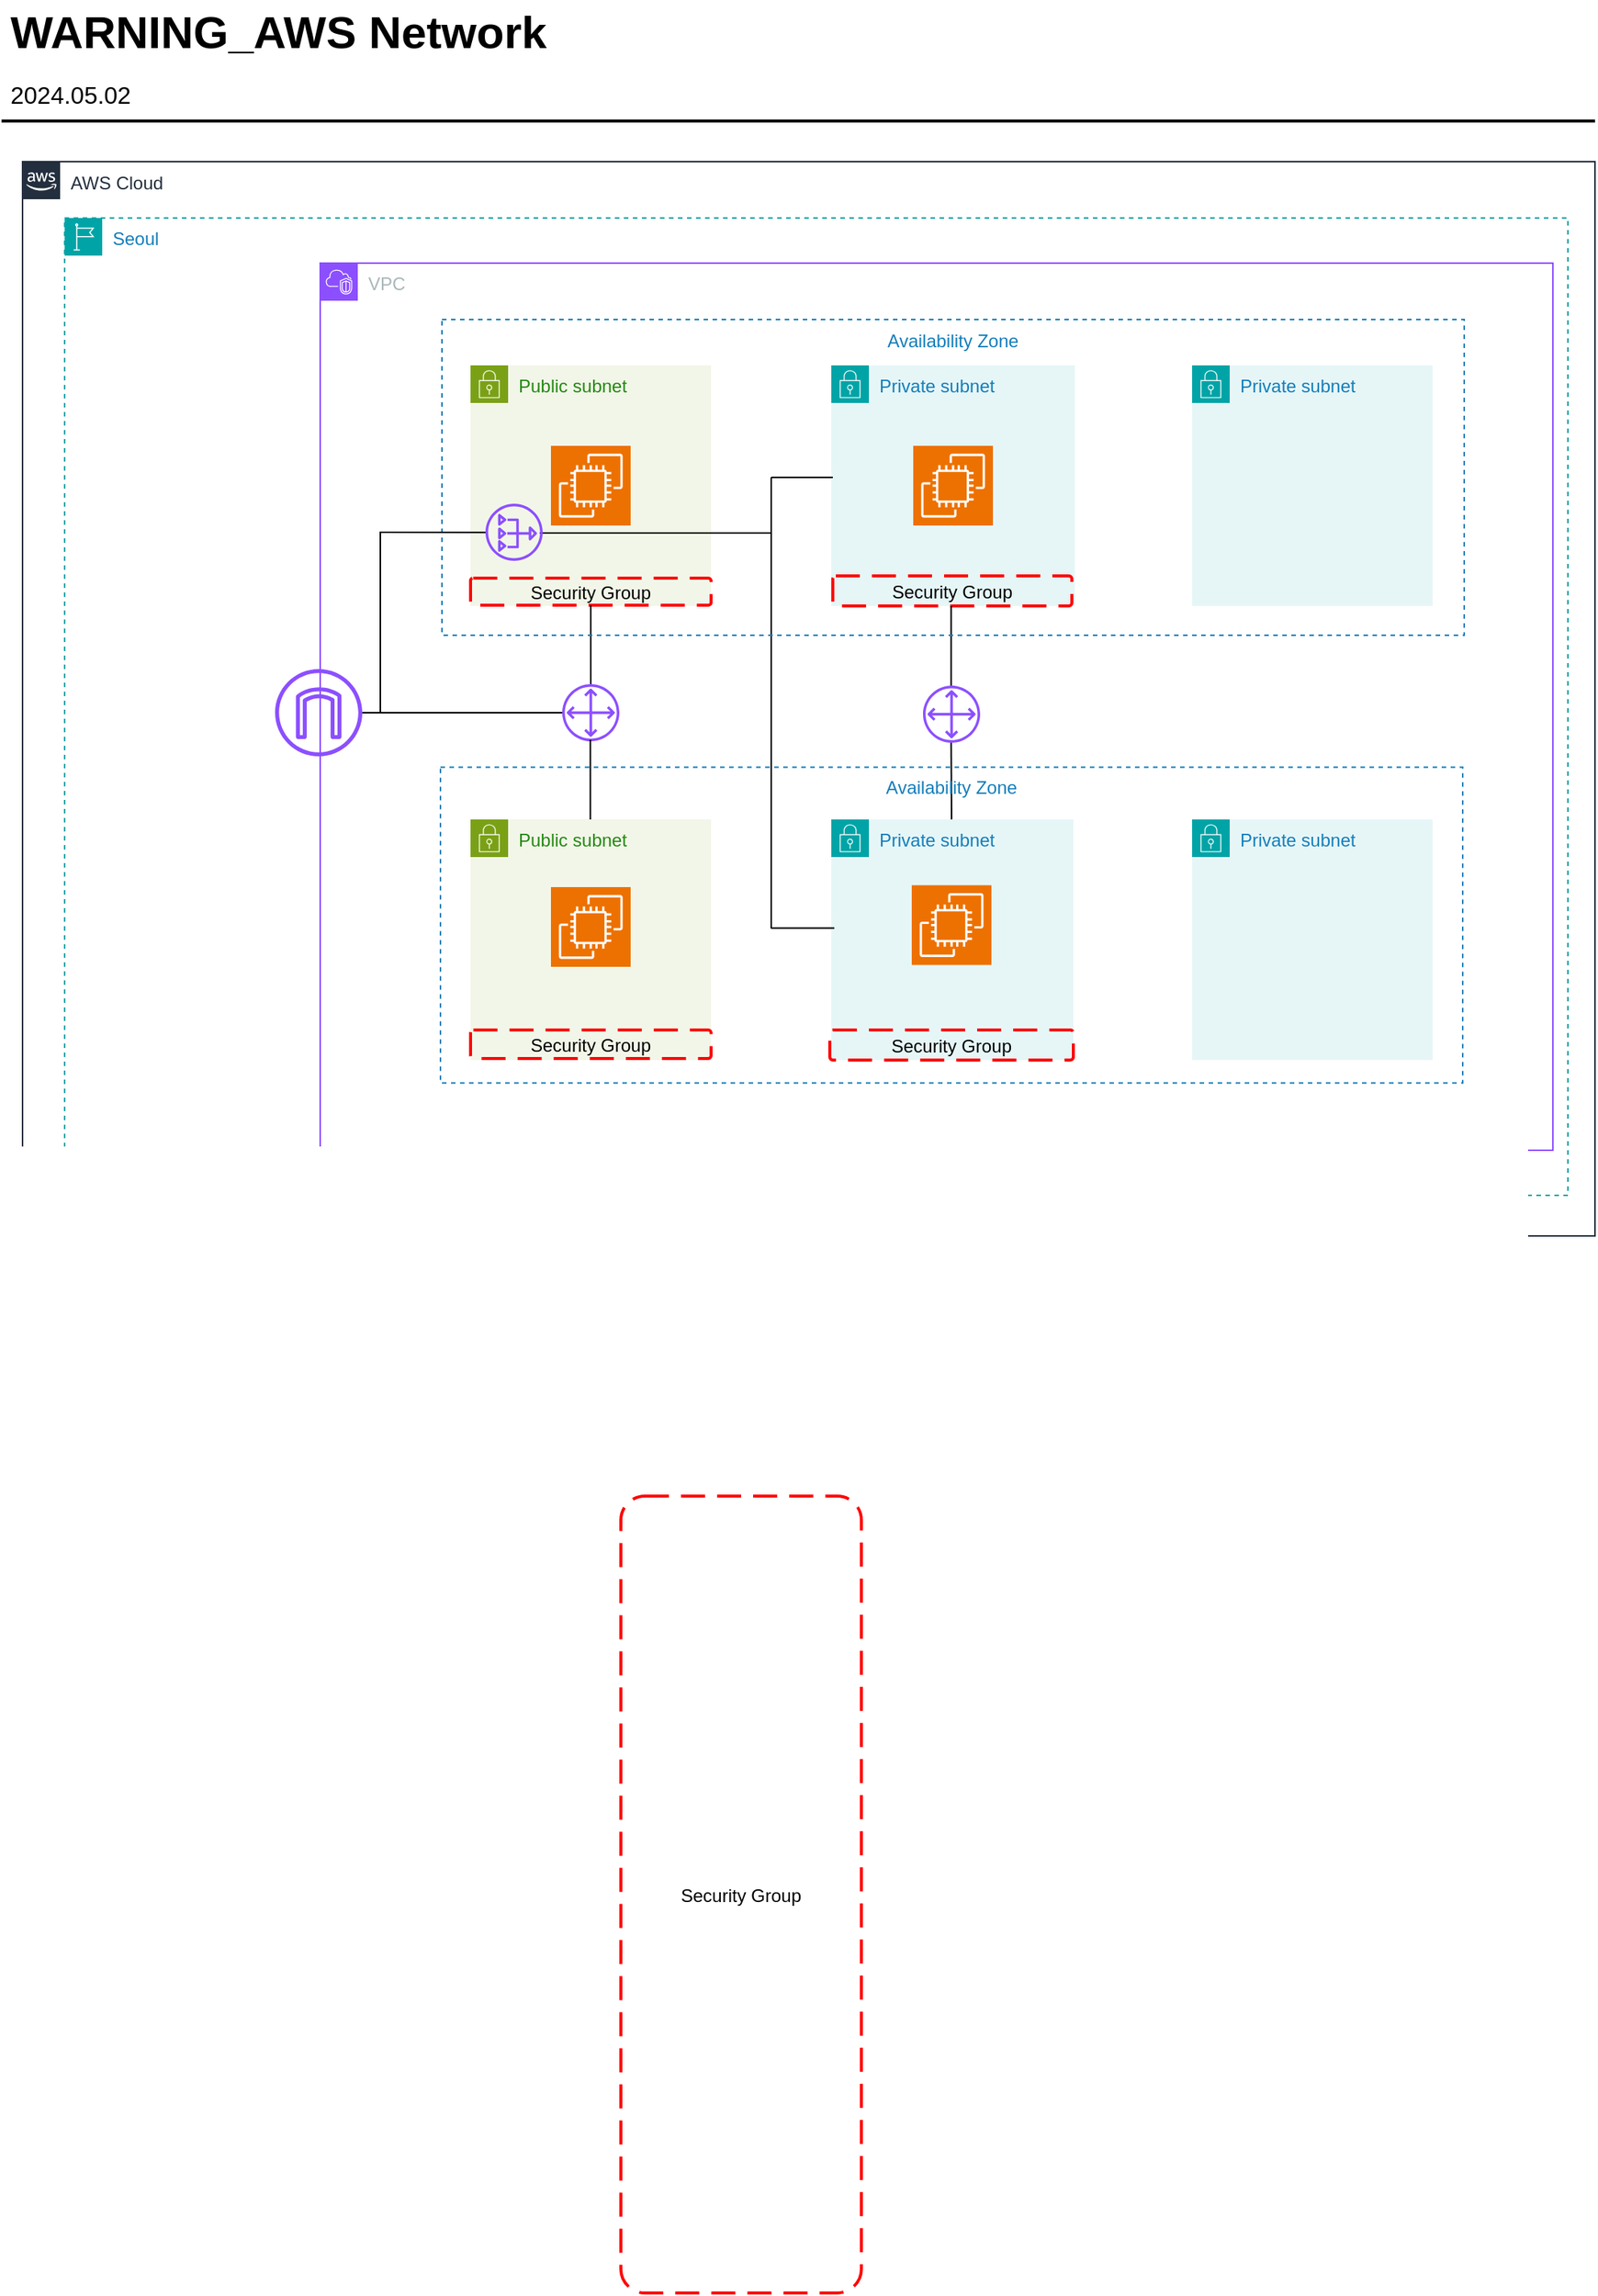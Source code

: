 <mxfile version="24.3.1" type="github">
  <diagram id="Ht1M8jgEwFfnCIfOTk4-" name="Page-1">
    <mxGraphModel dx="1434" dy="790" grid="1" gridSize="10" guides="1" tooltips="1" connect="1" arrows="1" fold="1" page="1" pageScale="1" pageWidth="827" pageHeight="1169" math="0" shadow="0">
      <root>
        <mxCell id="0" />
        <mxCell id="1" parent="0" />
        <mxCell id="4tVBXx3hwd8C4_JNDfFv-1" value="VPC" style="points=[[0,0],[0.25,0],[0.5,0],[0.75,0],[1,0],[1,0.25],[1,0.5],[1,0.75],[1,1],[0.75,1],[0.5,1],[0.25,1],[0,1],[0,0.75],[0,0.5],[0,0.25]];outlineConnect=0;gradientColor=none;html=1;whiteSpace=wrap;fontSize=12;fontStyle=0;container=1;pointerEvents=0;collapsible=0;recursiveResize=0;shape=mxgraph.aws4.group;grIcon=mxgraph.aws4.group_vpc2;strokeColor=#8C4FFF;fillColor=none;verticalAlign=top;align=left;spacingLeft=30;fontColor=#AAB7B8;dashed=0;" vertex="1" parent="1">
          <mxGeometry x="220" y="240" width="820" height="590" as="geometry" />
        </mxCell>
        <mxCell id="4tVBXx3hwd8C4_JNDfFv-3" value="Seoul" style="points=[[0,0],[0.25,0],[0.5,0],[0.75,0],[1,0],[1,0.25],[1,0.5],[1,0.75],[1,1],[0.75,1],[0.5,1],[0.25,1],[0,1],[0,0.75],[0,0.5],[0,0.25]];outlineConnect=0;gradientColor=none;html=1;whiteSpace=wrap;fontSize=12;fontStyle=0;container=1;pointerEvents=0;collapsible=0;recursiveResize=0;shape=mxgraph.aws4.group;grIcon=mxgraph.aws4.group_region;strokeColor=#00A4A6;fillColor=none;verticalAlign=top;align=left;spacingLeft=30;fontColor=#147EBA;dashed=1;" vertex="1" parent="1">
          <mxGeometry x="50" y="210" width="1000" height="650" as="geometry" />
        </mxCell>
        <mxCell id="4tVBXx3hwd8C4_JNDfFv-7" value="Public subnet" style="points=[[0,0],[0.25,0],[0.5,0],[0.75,0],[1,0],[1,0.25],[1,0.5],[1,0.75],[1,1],[0.75,1],[0.5,1],[0.25,1],[0,1],[0,0.75],[0,0.5],[0,0.25]];outlineConnect=0;gradientColor=none;html=1;whiteSpace=wrap;fontSize=12;fontStyle=0;container=1;pointerEvents=0;collapsible=0;recursiveResize=0;shape=mxgraph.aws4.group;grIcon=mxgraph.aws4.group_security_group;grStroke=0;strokeColor=#7AA116;fillColor=#F2F6E8;verticalAlign=top;align=left;spacingLeft=30;fontColor=#248814;dashed=0;" vertex="1" parent="4tVBXx3hwd8C4_JNDfFv-3">
          <mxGeometry x="270" y="98" width="160" height="160" as="geometry" />
        </mxCell>
        <mxCell id="UEzPUAAOIrF-is8g5C7q-2" value="AWS Cloud" style="points=[[0,0],[0.25,0],[0.5,0],[0.75,0],[1,0],[1,0.25],[1,0.5],[1,0.75],[1,1],[0.75,1],[0.5,1],[0.25,1],[0,1],[0,0.75],[0,0.5],[0,0.25]];outlineConnect=0;gradientColor=none;html=1;whiteSpace=wrap;fontSize=12;fontStyle=0;shape=mxgraph.aws4.group;grIcon=mxgraph.aws4.group_aws_cloud_alt;strokeColor=#232F3E;fillColor=none;verticalAlign=top;align=left;spacingLeft=30;fontColor=#232F3E;dashed=0;container=1;pointerEvents=0;collapsible=0;recursiveResize=0;" parent="1" vertex="1">
          <mxGeometry x="22" y="172.5" width="1046" height="714.5" as="geometry" />
        </mxCell>
        <mxCell id="4tVBXx3hwd8C4_JNDfFv-86" value="" style="line;strokeWidth=1;html=1;" vertex="1" parent="UEzPUAAOIrF-is8g5C7q-2">
          <mxGeometry x="344" y="242" width="154" height="10" as="geometry" />
        </mxCell>
        <mxCell id="4tVBXx3hwd8C4_JNDfFv-8" value="Private subnet" style="points=[[0,0],[0.25,0],[0.5,0],[0.75,0],[1,0],[1,0.25],[1,0.5],[1,0.75],[1,1],[0.75,1],[0.5,1],[0.25,1],[0,1],[0,0.75],[0,0.5],[0,0.25]];outlineConnect=0;gradientColor=none;html=1;whiteSpace=wrap;fontSize=12;fontStyle=0;container=1;pointerEvents=0;collapsible=0;recursiveResize=0;shape=mxgraph.aws4.group;grIcon=mxgraph.aws4.group_security_group;grStroke=0;strokeColor=#00A4A6;fillColor=#E6F6F7;verticalAlign=top;align=left;spacingLeft=30;fontColor=#147EBA;dashed=0;" vertex="1" parent="UEzPUAAOIrF-is8g5C7q-2">
          <mxGeometry x="538" y="135.5" width="162" height="160" as="geometry" />
        </mxCell>
        <mxCell id="4tVBXx3hwd8C4_JNDfFv-39" value="Security Group" style="rounded=1;arcSize=10;dashed=1;strokeColor=#ff0000;fillColor=none;gradientColor=none;dashPattern=8 4;strokeWidth=2;" vertex="1" parent="4tVBXx3hwd8C4_JNDfFv-8">
          <mxGeometry x="1" y="140" width="159" height="20" as="geometry" />
        </mxCell>
        <mxCell id="4tVBXx3hwd8C4_JNDfFv-11" style="edgeStyle=none;curved=1;rounded=0;orthogonalLoop=1;jettySize=auto;html=1;exitX=0;exitY=0;exitDx=0;exitDy=0;fontSize=12;startSize=8;endSize=8;" edge="1" parent="UEzPUAAOIrF-is8g5C7q-2" source="4tVBXx3hwd8C4_JNDfFv-8" target="4tVBXx3hwd8C4_JNDfFv-8">
          <mxGeometry relative="1" as="geometry" />
        </mxCell>
        <mxCell id="4tVBXx3hwd8C4_JNDfFv-12" value="Private subnet" style="points=[[0,0],[0.25,0],[0.5,0],[0.75,0],[1,0],[1,0.25],[1,0.5],[1,0.75],[1,1],[0.75,1],[0.5,1],[0.25,1],[0,1],[0,0.75],[0,0.5],[0,0.25]];outlineConnect=0;gradientColor=none;html=1;whiteSpace=wrap;fontSize=12;fontStyle=0;container=1;pointerEvents=0;collapsible=0;recursiveResize=0;shape=mxgraph.aws4.group;grIcon=mxgraph.aws4.group_security_group;grStroke=0;strokeColor=#00A4A6;fillColor=#E6F6F7;verticalAlign=top;align=left;spacingLeft=30;fontColor=#147EBA;dashed=0;" vertex="1" parent="UEzPUAAOIrF-is8g5C7q-2">
          <mxGeometry x="778" y="135.5" width="160" height="160" as="geometry" />
        </mxCell>
        <mxCell id="4tVBXx3hwd8C4_JNDfFv-18" value="Public subnet" style="points=[[0,0],[0.25,0],[0.5,0],[0.75,0],[1,0],[1,0.25],[1,0.5],[1,0.75],[1,1],[0.75,1],[0.5,1],[0.25,1],[0,1],[0,0.75],[0,0.5],[0,0.25]];outlineConnect=0;gradientColor=none;html=1;whiteSpace=wrap;fontSize=12;fontStyle=0;container=1;pointerEvents=0;collapsible=0;recursiveResize=0;shape=mxgraph.aws4.group;grIcon=mxgraph.aws4.group_security_group;grStroke=0;strokeColor=#7AA116;fillColor=#F2F6E8;verticalAlign=top;align=left;spacingLeft=30;fontColor=#248814;dashed=0;" vertex="1" parent="UEzPUAAOIrF-is8g5C7q-2">
          <mxGeometry x="298" y="437.5" width="160" height="160" as="geometry" />
        </mxCell>
        <mxCell id="4tVBXx3hwd8C4_JNDfFv-28" value="" style="sketch=0;points=[[0,0,0],[0.25,0,0],[0.5,0,0],[0.75,0,0],[1,0,0],[0,1,0],[0.25,1,0],[0.5,1,0],[0.75,1,0],[1,1,0],[0,0.25,0],[0,0.5,0],[0,0.75,0],[1,0.25,0],[1,0.5,0],[1,0.75,0]];outlineConnect=0;fontColor=#232F3E;fillColor=#ED7100;strokeColor=#ffffff;dashed=0;verticalLabelPosition=bottom;verticalAlign=top;align=center;html=1;fontSize=12;fontStyle=0;aspect=fixed;shape=mxgraph.aws4.resourceIcon;resIcon=mxgraph.aws4.ec2;" vertex="1" parent="4tVBXx3hwd8C4_JNDfFv-18">
          <mxGeometry x="53.5" y="45" width="53" height="53" as="geometry" />
        </mxCell>
        <mxCell id="4tVBXx3hwd8C4_JNDfFv-40" value="Security Group" style="rounded=1;arcSize=10;dashed=1;strokeColor=#ff0000;fillColor=none;gradientColor=none;dashPattern=8 4;strokeWidth=2;" vertex="1" parent="4tVBXx3hwd8C4_JNDfFv-18">
          <mxGeometry y="140" width="160" height="19" as="geometry" />
        </mxCell>
        <mxCell id="4tVBXx3hwd8C4_JNDfFv-19" value="Private subnet" style="points=[[0,0],[0.25,0],[0.5,0],[0.75,0],[1,0],[1,0.25],[1,0.5],[1,0.75],[1,1],[0.75,1],[0.5,1],[0.25,1],[0,1],[0,0.75],[0,0.5],[0,0.25]];outlineConnect=0;gradientColor=none;html=1;whiteSpace=wrap;fontSize=12;fontStyle=0;container=1;pointerEvents=0;collapsible=0;recursiveResize=0;shape=mxgraph.aws4.group;grIcon=mxgraph.aws4.group_security_group;grStroke=0;strokeColor=#00A4A6;fillColor=#E6F6F7;verticalAlign=top;align=left;spacingLeft=30;fontColor=#147EBA;dashed=0;" vertex="1" parent="UEzPUAAOIrF-is8g5C7q-2">
          <mxGeometry x="538" y="437.5" width="161" height="160" as="geometry" />
        </mxCell>
        <mxCell id="4tVBXx3hwd8C4_JNDfFv-41" value="Security Group" style="rounded=1;arcSize=10;dashed=1;strokeColor=#ff0000;fillColor=none;gradientColor=none;dashPattern=8 4;strokeWidth=2;" vertex="1" parent="4tVBXx3hwd8C4_JNDfFv-19">
          <mxGeometry x="-1" y="140" width="162" height="20" as="geometry" />
        </mxCell>
        <mxCell id="4tVBXx3hwd8C4_JNDfFv-20" style="edgeStyle=none;curved=1;rounded=0;orthogonalLoop=1;jettySize=auto;html=1;exitX=0;exitY=0;exitDx=0;exitDy=0;fontSize=12;startSize=8;endSize=8;" edge="1" parent="UEzPUAAOIrF-is8g5C7q-2" source="4tVBXx3hwd8C4_JNDfFv-19" target="4tVBXx3hwd8C4_JNDfFv-19">
          <mxGeometry relative="1" as="geometry" />
        </mxCell>
        <mxCell id="4tVBXx3hwd8C4_JNDfFv-21" value="Private subnet" style="points=[[0,0],[0.25,0],[0.5,0],[0.75,0],[1,0],[1,0.25],[1,0.5],[1,0.75],[1,1],[0.75,1],[0.5,1],[0.25,1],[0,1],[0,0.75],[0,0.5],[0,0.25]];outlineConnect=0;gradientColor=none;html=1;whiteSpace=wrap;fontSize=12;fontStyle=0;container=1;pointerEvents=0;collapsible=0;recursiveResize=0;shape=mxgraph.aws4.group;grIcon=mxgraph.aws4.group_security_group;grStroke=0;strokeColor=#00A4A6;fillColor=#E6F6F7;verticalAlign=top;align=left;spacingLeft=30;fontColor=#147EBA;dashed=0;" vertex="1" parent="UEzPUAAOIrF-is8g5C7q-2">
          <mxGeometry x="778" y="437.5" width="160" height="160" as="geometry" />
        </mxCell>
        <mxCell id="4tVBXx3hwd8C4_JNDfFv-22" value="" style="sketch=0;outlineConnect=0;fontColor=#232F3E;gradientColor=none;fillColor=#8C4FFF;strokeColor=none;dashed=0;verticalLabelPosition=bottom;verticalAlign=top;align=center;html=1;fontSize=12;fontStyle=0;aspect=fixed;pointerEvents=1;shape=mxgraph.aws4.nat_gateway;" vertex="1" parent="UEzPUAAOIrF-is8g5C7q-2">
          <mxGeometry x="308" y="227.5" width="38" height="38" as="geometry" />
        </mxCell>
        <mxCell id="4tVBXx3hwd8C4_JNDfFv-23" value="" style="sketch=0;outlineConnect=0;fontColor=#232F3E;gradientColor=none;fillColor=#8C4FFF;strokeColor=none;dashed=0;verticalLabelPosition=bottom;verticalAlign=top;align=center;html=1;fontSize=12;fontStyle=0;aspect=fixed;pointerEvents=1;shape=mxgraph.aws4.internet_gateway;" vertex="1" parent="UEzPUAAOIrF-is8g5C7q-2">
          <mxGeometry x="168" y="337.5" width="58" height="58" as="geometry" />
        </mxCell>
        <mxCell id="4tVBXx3hwd8C4_JNDfFv-25" style="edgeStyle=none;curved=1;rounded=0;orthogonalLoop=1;jettySize=auto;html=1;exitX=1;exitY=0.25;exitDx=0;exitDy=0;fontSize=12;startSize=8;endSize=8;" edge="1" parent="UEzPUAAOIrF-is8g5C7q-2" source="4tVBXx3hwd8C4_JNDfFv-18" target="4tVBXx3hwd8C4_JNDfFv-18">
          <mxGeometry relative="1" as="geometry" />
        </mxCell>
        <mxCell id="4tVBXx3hwd8C4_JNDfFv-24" value="" style="sketch=0;outlineConnect=0;fontColor=#232F3E;gradientColor=none;fillColor=#8C4FFF;strokeColor=none;dashed=0;verticalLabelPosition=bottom;verticalAlign=top;align=center;html=1;fontSize=12;fontStyle=0;aspect=fixed;pointerEvents=1;shape=mxgraph.aws4.customer_gateway;" vertex="1" parent="UEzPUAAOIrF-is8g5C7q-2">
          <mxGeometry x="359" y="347.5" width="38" height="38" as="geometry" />
        </mxCell>
        <mxCell id="4tVBXx3hwd8C4_JNDfFv-26" value="" style="sketch=0;outlineConnect=0;fontColor=#232F3E;gradientColor=none;fillColor=#8C4FFF;strokeColor=none;dashed=0;verticalLabelPosition=bottom;verticalAlign=top;align=center;html=1;fontSize=12;fontStyle=0;aspect=fixed;pointerEvents=1;shape=mxgraph.aws4.customer_gateway;" vertex="1" parent="UEzPUAAOIrF-is8g5C7q-2">
          <mxGeometry x="599" y="348.5" width="38" height="38" as="geometry" />
        </mxCell>
        <mxCell id="4tVBXx3hwd8C4_JNDfFv-32" value="" style="sketch=0;points=[[0,0,0],[0.25,0,0],[0.5,0,0],[0.75,0,0],[1,0,0],[0,1,0],[0.25,1,0],[0.5,1,0],[0.75,1,0],[1,1,0],[0,0.25,0],[0,0.5,0],[0,0.75,0],[1,0.25,0],[1,0.5,0],[1,0.75,0]];outlineConnect=0;fontColor=#232F3E;fillColor=#ED7100;strokeColor=#ffffff;dashed=0;verticalLabelPosition=bottom;verticalAlign=top;align=center;html=1;fontSize=12;fontStyle=0;aspect=fixed;shape=mxgraph.aws4.resourceIcon;resIcon=mxgraph.aws4.ec2;" vertex="1" parent="UEzPUAAOIrF-is8g5C7q-2">
          <mxGeometry x="351.5" y="189" width="53" height="53" as="geometry" />
        </mxCell>
        <mxCell id="4tVBXx3hwd8C4_JNDfFv-37" value="Security Group" style="rounded=1;arcSize=10;dashed=1;strokeColor=#ff0000;fillColor=none;gradientColor=none;dashPattern=8 4;strokeWidth=2;" vertex="1" parent="UEzPUAAOIrF-is8g5C7q-2">
          <mxGeometry x="298" y="277" width="160" height="18" as="geometry" />
        </mxCell>
        <mxCell id="4tVBXx3hwd8C4_JNDfFv-34" value="" style="sketch=0;points=[[0,0,0],[0.25,0,0],[0.5,0,0],[0.75,0,0],[1,0,0],[0,1,0],[0.25,1,0],[0.5,1,0],[0.75,1,0],[1,1,0],[0,0.25,0],[0,0.5,0],[0,0.75,0],[1,0.25,0],[1,0.5,0],[1,0.75,0]];outlineConnect=0;fontColor=#232F3E;fillColor=#ED7100;strokeColor=#ffffff;dashed=0;verticalLabelPosition=bottom;verticalAlign=top;align=center;html=1;fontSize=12;fontStyle=0;aspect=fixed;shape=mxgraph.aws4.resourceIcon;resIcon=mxgraph.aws4.ec2;" vertex="1" parent="UEzPUAAOIrF-is8g5C7q-2">
          <mxGeometry x="591.5" y="481.25" width="53" height="53" as="geometry" />
        </mxCell>
        <mxCell id="4tVBXx3hwd8C4_JNDfFv-33" value="" style="sketch=0;points=[[0,0,0],[0.25,0,0],[0.5,0,0],[0.75,0,0],[1,0,0],[0,1,0],[0.25,1,0],[0.5,1,0],[0.75,1,0],[1,1,0],[0,0.25,0],[0,0.5,0],[0,0.75,0],[1,0.25,0],[1,0.5,0],[1,0.75,0]];outlineConnect=0;fontColor=#232F3E;fillColor=#ED7100;strokeColor=#ffffff;dashed=0;verticalLabelPosition=bottom;verticalAlign=top;align=center;html=1;fontSize=12;fontStyle=0;aspect=fixed;shape=mxgraph.aws4.resourceIcon;resIcon=mxgraph.aws4.ec2;" vertex="1" parent="UEzPUAAOIrF-is8g5C7q-2">
          <mxGeometry x="592.5" y="189" width="53" height="53" as="geometry" />
        </mxCell>
        <mxCell id="4tVBXx3hwd8C4_JNDfFv-63" value="" style="endArrow=none;html=1;rounded=0;fontSize=12;startSize=8;endSize=8;curved=1;entryX=0.5;entryY=1;entryDx=0;entryDy=0;" edge="1" parent="UEzPUAAOIrF-is8g5C7q-2" source="4tVBXx3hwd8C4_JNDfFv-24" target="4tVBXx3hwd8C4_JNDfFv-37">
          <mxGeometry width="50" height="50" relative="1" as="geometry">
            <mxPoint x="438" y="387.5" as="sourcePoint" />
            <mxPoint x="378" y="264.5" as="targetPoint" />
          </mxGeometry>
        </mxCell>
        <mxCell id="4tVBXx3hwd8C4_JNDfFv-64" value="" style="endArrow=none;html=1;rounded=0;fontSize=12;startSize=8;endSize=8;curved=1;entryX=0.5;entryY=1;entryDx=0;entryDy=0;" edge="1" parent="UEzPUAAOIrF-is8g5C7q-2">
          <mxGeometry width="50" height="50" relative="1" as="geometry">
            <mxPoint x="377.71" y="437.5" as="sourcePoint" />
            <mxPoint x="377.71" y="384.5" as="targetPoint" />
          </mxGeometry>
        </mxCell>
        <mxCell id="4tVBXx3hwd8C4_JNDfFv-65" value="" style="endArrow=none;html=1;rounded=0;fontSize=12;startSize=8;endSize=8;curved=1;entryX=0.5;entryY=1;entryDx=0;entryDy=0;" edge="1" parent="UEzPUAAOIrF-is8g5C7q-2">
          <mxGeometry width="50" height="50" relative="1" as="geometry">
            <mxPoint x="617.71" y="348.5" as="sourcePoint" />
            <mxPoint x="617.71" y="295.5" as="targetPoint" />
          </mxGeometry>
        </mxCell>
        <mxCell id="4tVBXx3hwd8C4_JNDfFv-67" value="" style="endArrow=none;html=1;rounded=0;fontSize=12;startSize=8;endSize=8;curved=1;entryX=0.5;entryY=1;entryDx=0;entryDy=0;" edge="1" parent="UEzPUAAOIrF-is8g5C7q-2">
          <mxGeometry width="50" height="50" relative="1" as="geometry">
            <mxPoint x="618" y="437.5" as="sourcePoint" />
            <mxPoint x="617.71" y="386.5" as="targetPoint" />
          </mxGeometry>
        </mxCell>
        <mxCell id="4tVBXx3hwd8C4_JNDfFv-68" value="" style="endArrow=none;html=1;rounded=0;fontSize=12;startSize=8;endSize=8;curved=1;strokeWidth=1;" edge="1" parent="UEzPUAAOIrF-is8g5C7q-2" source="4tVBXx3hwd8C4_JNDfFv-23" target="4tVBXx3hwd8C4_JNDfFv-24">
          <mxGeometry width="50" height="50" relative="1" as="geometry">
            <mxPoint x="438" y="387.5" as="sourcePoint" />
            <mxPoint x="488" y="337.5" as="targetPoint" />
          </mxGeometry>
        </mxCell>
        <mxCell id="4tVBXx3hwd8C4_JNDfFv-84" value="" style="line;strokeWidth=1;direction=south;html=1;aspect=fixed;" vertex="1" parent="UEzPUAAOIrF-is8g5C7q-2">
          <mxGeometry x="493" y="210" width="10" height="300" as="geometry" />
        </mxCell>
        <mxCell id="4tVBXx3hwd8C4_JNDfFv-85" value="" style="line;strokeWidth=1;html=1;" vertex="1" parent="UEzPUAAOIrF-is8g5C7q-2">
          <mxGeometry x="498" y="504.75" width="42" height="10" as="geometry" />
        </mxCell>
        <mxCell id="4tVBXx3hwd8C4_JNDfFv-91" value="" style="line;strokeWidth=1;rotatable=0;dashed=0;labelPosition=right;align=left;verticalAlign=middle;spacingTop=0;spacingLeft=6;points=[];portConstraint=eastwest;" vertex="1" parent="UEzPUAAOIrF-is8g5C7q-2">
          <mxGeometry x="498" y="205" width="41" height="10" as="geometry" />
        </mxCell>
        <mxCell id="4tVBXx3hwd8C4_JNDfFv-74" value="Availability Zone" style="fillColor=none;strokeColor=#147EBA;dashed=1;verticalAlign=top;fontStyle=0;fontColor=#147EBA;whiteSpace=wrap;html=1;" vertex="1" parent="UEzPUAAOIrF-is8g5C7q-2">
          <mxGeometry x="279" y="105" width="680" height="210" as="geometry" />
        </mxCell>
        <mxCell id="4tVBXx3hwd8C4_JNDfFv-92" value="Availability Zone" style="fillColor=none;strokeColor=#147EBA;dashed=1;verticalAlign=top;fontStyle=0;fontColor=#147EBA;whiteSpace=wrap;html=1;" vertex="1" parent="UEzPUAAOIrF-is8g5C7q-2">
          <mxGeometry x="278" y="402.75" width="680" height="210" as="geometry" />
        </mxCell>
        <mxCell id="4tVBXx3hwd8C4_JNDfFv-94" value="" style="endArrow=none;html=1;rounded=0;fontSize=12;startSize=8;endSize=8;curved=1;strokeWidth=1;" edge="1" parent="UEzPUAAOIrF-is8g5C7q-2">
          <mxGeometry width="50" height="50" relative="1" as="geometry">
            <mxPoint x="238" y="246.5" as="sourcePoint" />
            <mxPoint x="308" y="246.58" as="targetPoint" />
          </mxGeometry>
        </mxCell>
        <mxCell id="4tVBXx3hwd8C4_JNDfFv-97" value="" style="endArrow=none;html=1;rounded=0;fontSize=12;startSize=8;endSize=8;curved=1;" edge="1" parent="UEzPUAAOIrF-is8g5C7q-2">
          <mxGeometry width="50" height="50" relative="1" as="geometry">
            <mxPoint x="238" y="366" as="sourcePoint" />
            <mxPoint x="238" y="246" as="targetPoint" />
          </mxGeometry>
        </mxCell>
        <mxCell id="-QjtrjUzRDEMRZ5MF8oH-47" value="WARNING_AWS Network&lt;div&gt;&lt;br&gt;&lt;/div&gt;" style="text;html=1;resizable=0;points=[];autosize=1;align=left;verticalAlign=top;spacingTop=-4;fontSize=30;fontStyle=1" parent="1" vertex="1">
          <mxGeometry x="12" y="65.5" width="370" height="80" as="geometry" />
        </mxCell>
        <mxCell id="-QjtrjUzRDEMRZ5MF8oH-48" value="2024.05.02" style="text;html=1;resizable=0;points=[];autosize=1;align=left;verticalAlign=top;spacingTop=-4;fontSize=16" parent="1" vertex="1">
          <mxGeometry x="12" y="115.5" width="100" height="30" as="geometry" />
        </mxCell>
        <mxCell id="SCVMTBWpLvtzJIhz15lM-1" value="" style="line;strokeWidth=2;html=1;fontSize=14;" parent="1" vertex="1">
          <mxGeometry x="8" y="140.5" width="1060" height="10" as="geometry" />
        </mxCell>
        <mxCell id="4tVBXx3hwd8C4_JNDfFv-71" value="Security Group" style="rounded=1;arcSize=10;dashed=1;strokeColor=#ff0000;fillColor=none;gradientColor=none;dashPattern=8 4;strokeWidth=2;" vertex="1" parent="1">
          <mxGeometry x="420" y="1060" width="160" height="530" as="geometry" />
        </mxCell>
      </root>
    </mxGraphModel>
  </diagram>
</mxfile>
